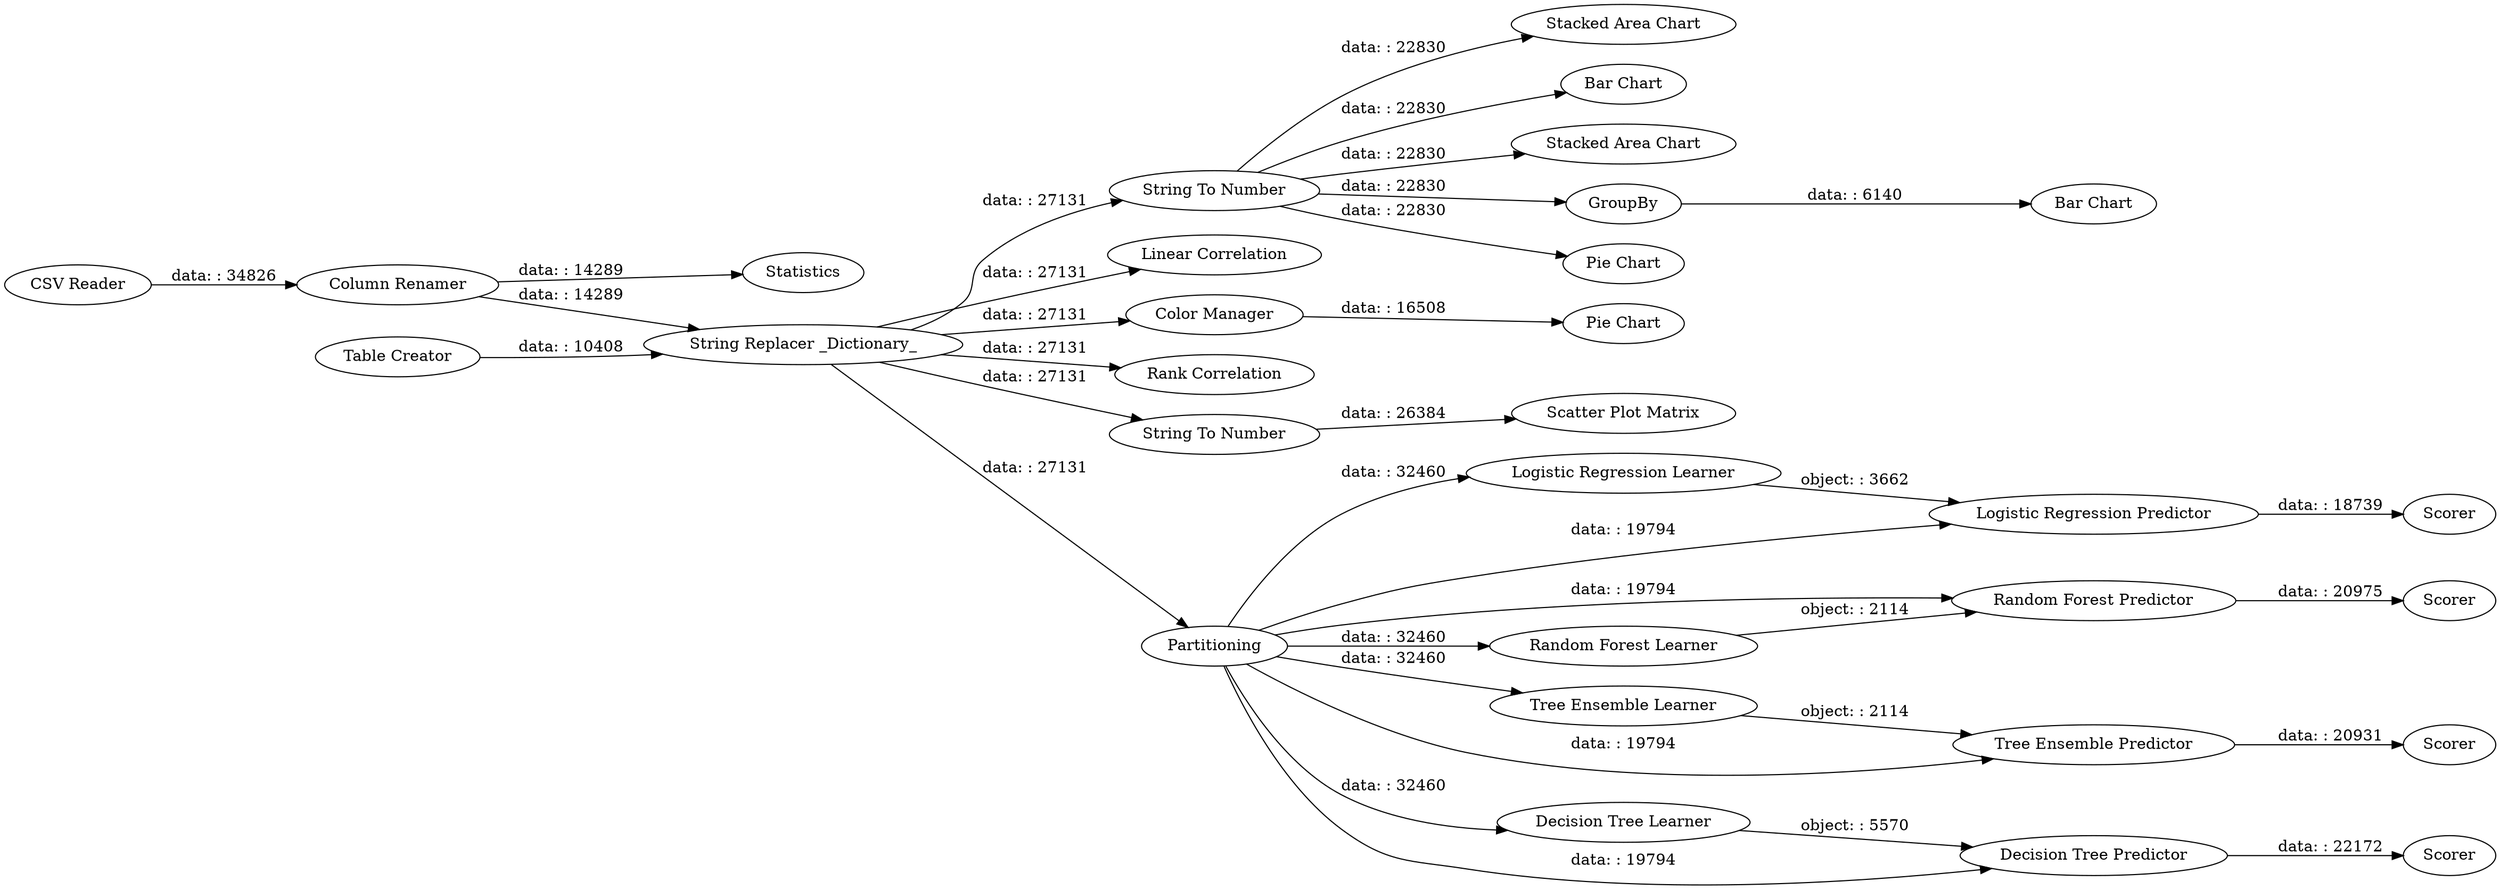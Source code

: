 digraph {
	"-7197960669047401071_20" [label="Tree Ensemble Predictor"]
	"-7197960669047401071_6" [label="Random Forest Learner"]
	"-7197960669047401071_11" [label=Scorer]
	"-7197960669047401071_21" [label=Scorer]
	"-7197960669047401071_34" [label="String To Number"]
	"-7197960669047401071_26" [label="Linear Correlation"]
	"-7197960669047401071_35" [label="Pie Chart"]
	"-7197960669047401071_36" [label="Color Manager"]
	"-7197960669047401071_4" [label="String Replacer _Dictionary_"]
	"-7197960669047401071_38" [label="Rank Correlation"]
	"-7197960669047401071_19" [label="Tree Ensemble Learner"]
	"-7197960669047401071_10" [label="Logistic Regression Predictor"]
	"-7197960669047401071_9" [label="Logistic Regression Learner"]
	"-7197960669047401071_12" [label="Decision Tree Predictor"]
	"-7197960669047401071_30" [label="Scatter Plot Matrix"]
	"-7197960669047401071_33" [label="Stacked Area Chart"]
	"-7197960669047401071_5" [label="Random Forest Predictor"]
	"-7197960669047401071_14" [label=Scorer]
	"-7197960669047401071_42" [label="Bar Chart"]
	"-7197960669047401071_29" [label="String To Number"]
	"-7197960669047401071_25" [label="CSV Reader"]
	"-7197960669047401071_7" [label=Partitioning]
	"-7197960669047401071_8" [label=Scorer]
	"-7197960669047401071_40" [label="Bar Chart"]
	"-7197960669047401071_39" [label="Stacked Area Chart"]
	"-7197960669047401071_41" [label=GroupBy]
	"-7197960669047401071_2" [label=Statistics]
	"-7197960669047401071_37" [label="Pie Chart"]
	"-7197960669047401071_24" [label="Column Renamer"]
	"-7197960669047401071_13" [label="Decision Tree Learner"]
	"-7197960669047401071_3" [label="Table Creator"]
	"-7197960669047401071_4" -> "-7197960669047401071_36" [label="data: : 27131"]
	"-7197960669047401071_6" -> "-7197960669047401071_5" [label="object: : 2114"]
	"-7197960669047401071_25" -> "-7197960669047401071_24" [label="data: : 34826"]
	"-7197960669047401071_7" -> "-7197960669047401071_10" [label="data: : 19794"]
	"-7197960669047401071_4" -> "-7197960669047401071_34" [label="data: : 27131"]
	"-7197960669047401071_20" -> "-7197960669047401071_21" [label="data: : 20931"]
	"-7197960669047401071_13" -> "-7197960669047401071_12" [label="object: : 5570"]
	"-7197960669047401071_24" -> "-7197960669047401071_4" [label="data: : 14289"]
	"-7197960669047401071_7" -> "-7197960669047401071_6" [label="data: : 32460"]
	"-7197960669047401071_7" -> "-7197960669047401071_5" [label="data: : 19794"]
	"-7197960669047401071_34" -> "-7197960669047401071_39" [label="data: : 22830"]
	"-7197960669047401071_9" -> "-7197960669047401071_10" [label="object: : 3662"]
	"-7197960669047401071_19" -> "-7197960669047401071_20" [label="object: : 2114"]
	"-7197960669047401071_34" -> "-7197960669047401071_37" [label="data: : 22830"]
	"-7197960669047401071_41" -> "-7197960669047401071_42" [label="data: : 6140"]
	"-7197960669047401071_12" -> "-7197960669047401071_14" [label="data: : 22172"]
	"-7197960669047401071_10" -> "-7197960669047401071_11" [label="data: : 18739"]
	"-7197960669047401071_7" -> "-7197960669047401071_20" [label="data: : 19794"]
	"-7197960669047401071_4" -> "-7197960669047401071_7" [label="data: : 27131"]
	"-7197960669047401071_7" -> "-7197960669047401071_9" [label="data: : 32460"]
	"-7197960669047401071_36" -> "-7197960669047401071_35" [label="data: : 16508"]
	"-7197960669047401071_4" -> "-7197960669047401071_29" [label="data: : 27131"]
	"-7197960669047401071_7" -> "-7197960669047401071_12" [label="data: : 19794"]
	"-7197960669047401071_34" -> "-7197960669047401071_33" [label="data: : 22830"]
	"-7197960669047401071_34" -> "-7197960669047401071_41" [label="data: : 22830"]
	"-7197960669047401071_7" -> "-7197960669047401071_13" [label="data: : 32460"]
	"-7197960669047401071_24" -> "-7197960669047401071_2" [label="data: : 14289"]
	"-7197960669047401071_5" -> "-7197960669047401071_8" [label="data: : 20975"]
	"-7197960669047401071_4" -> "-7197960669047401071_26" [label="data: : 27131"]
	"-7197960669047401071_29" -> "-7197960669047401071_30" [label="data: : 26384"]
	"-7197960669047401071_34" -> "-7197960669047401071_40" [label="data: : 22830"]
	"-7197960669047401071_3" -> "-7197960669047401071_4" [label="data: : 10408"]
	"-7197960669047401071_7" -> "-7197960669047401071_19" [label="data: : 32460"]
	"-7197960669047401071_4" -> "-7197960669047401071_38" [label="data: : 27131"]
	rankdir=LR
}
